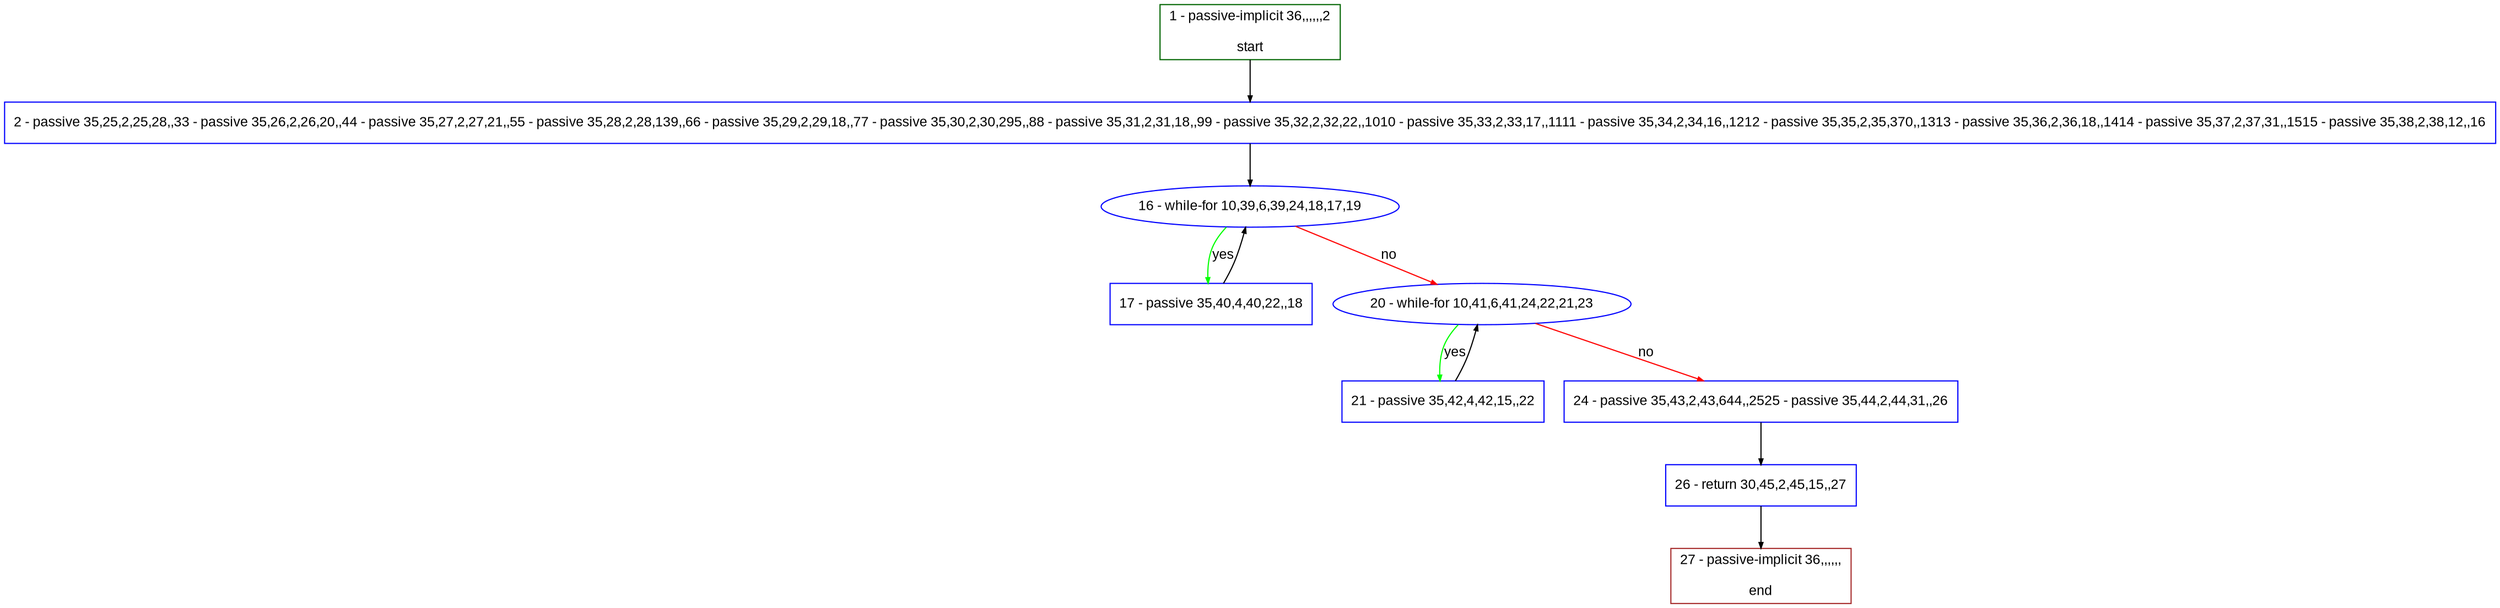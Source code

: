 digraph "" {
  graph [pack="true", label="", fontsize="12", packmode="clust", fontname="Arial", fillcolor="#FFFFCC", bgcolor="white", style="rounded,filled", compound="true"];
  node [node_initialized="no", label="", color="grey", fontsize="12", fillcolor="white", fontname="Arial", style="filled", shape="rectangle", compound="true", fixedsize="false"];
  edge [fontcolor="black", arrowhead="normal", arrowtail="none", arrowsize="0.5", ltail="", label="", color="black", fontsize="12", lhead="", fontname="Arial", dir="forward", compound="true"];
  __N1 [label="2 - passive 35,25,2,25,28,,33 - passive 35,26,2,26,20,,44 - passive 35,27,2,27,21,,55 - passive 35,28,2,28,139,,66 - passive 35,29,2,29,18,,77 - passive 35,30,2,30,295,,88 - passive 35,31,2,31,18,,99 - passive 35,32,2,32,22,,1010 - passive 35,33,2,33,17,,1111 - passive 35,34,2,34,16,,1212 - passive 35,35,2,35,370,,1313 - passive 35,36,2,36,18,,1414 - passive 35,37,2,37,31,,1515 - passive 35,38,2,38,12,,16", color="#0000ff", fillcolor="#ffffff", style="filled", shape="box"];
  __N2 [label="1 - passive-implicit 36,,,,,,2\n\nstart", color="#006400", fillcolor="#ffffff", style="filled", shape="box"];
  __N3 [label="16 - while-for 10,39,6,39,24,18,17,19", color="#0000ff", fillcolor="#ffffff", style="filled", shape="oval"];
  __N4 [label="17 - passive 35,40,4,40,22,,18", color="#0000ff", fillcolor="#ffffff", style="filled", shape="box"];
  __N5 [label="20 - while-for 10,41,6,41,24,22,21,23", color="#0000ff", fillcolor="#ffffff", style="filled", shape="oval"];
  __N6 [label="21 - passive 35,42,4,42,15,,22", color="#0000ff", fillcolor="#ffffff", style="filled", shape="box"];
  __N7 [label="24 - passive 35,43,2,43,644,,2525 - passive 35,44,2,44,31,,26", color="#0000ff", fillcolor="#ffffff", style="filled", shape="box"];
  __N8 [label="26 - return 30,45,2,45,15,,27", color="#0000ff", fillcolor="#ffffff", style="filled", shape="box"];
  __N9 [label="27 - passive-implicit 36,,,,,,\n\nend", color="#a52a2a", fillcolor="#ffffff", style="filled", shape="box"];
  __N2 -> __N1 [arrowhead="normal", arrowtail="none", color="#000000", label="", dir="forward"];
  __N1 -> __N3 [arrowhead="normal", arrowtail="none", color="#000000", label="", dir="forward"];
  __N3 -> __N4 [arrowhead="normal", arrowtail="none", color="#00ff00", label="yes", dir="forward"];
  __N4 -> __N3 [arrowhead="normal", arrowtail="none", color="#000000", label="", dir="forward"];
  __N3 -> __N5 [arrowhead="normal", arrowtail="none", color="#ff0000", label="no", dir="forward"];
  __N5 -> __N6 [arrowhead="normal", arrowtail="none", color="#00ff00", label="yes", dir="forward"];
  __N6 -> __N5 [arrowhead="normal", arrowtail="none", color="#000000", label="", dir="forward"];
  __N5 -> __N7 [arrowhead="normal", arrowtail="none", color="#ff0000", label="no", dir="forward"];
  __N7 -> __N8 [arrowhead="normal", arrowtail="none", color="#000000", label="", dir="forward"];
  __N8 -> __N9 [arrowhead="normal", arrowtail="none", color="#000000", label="", dir="forward"];
}
